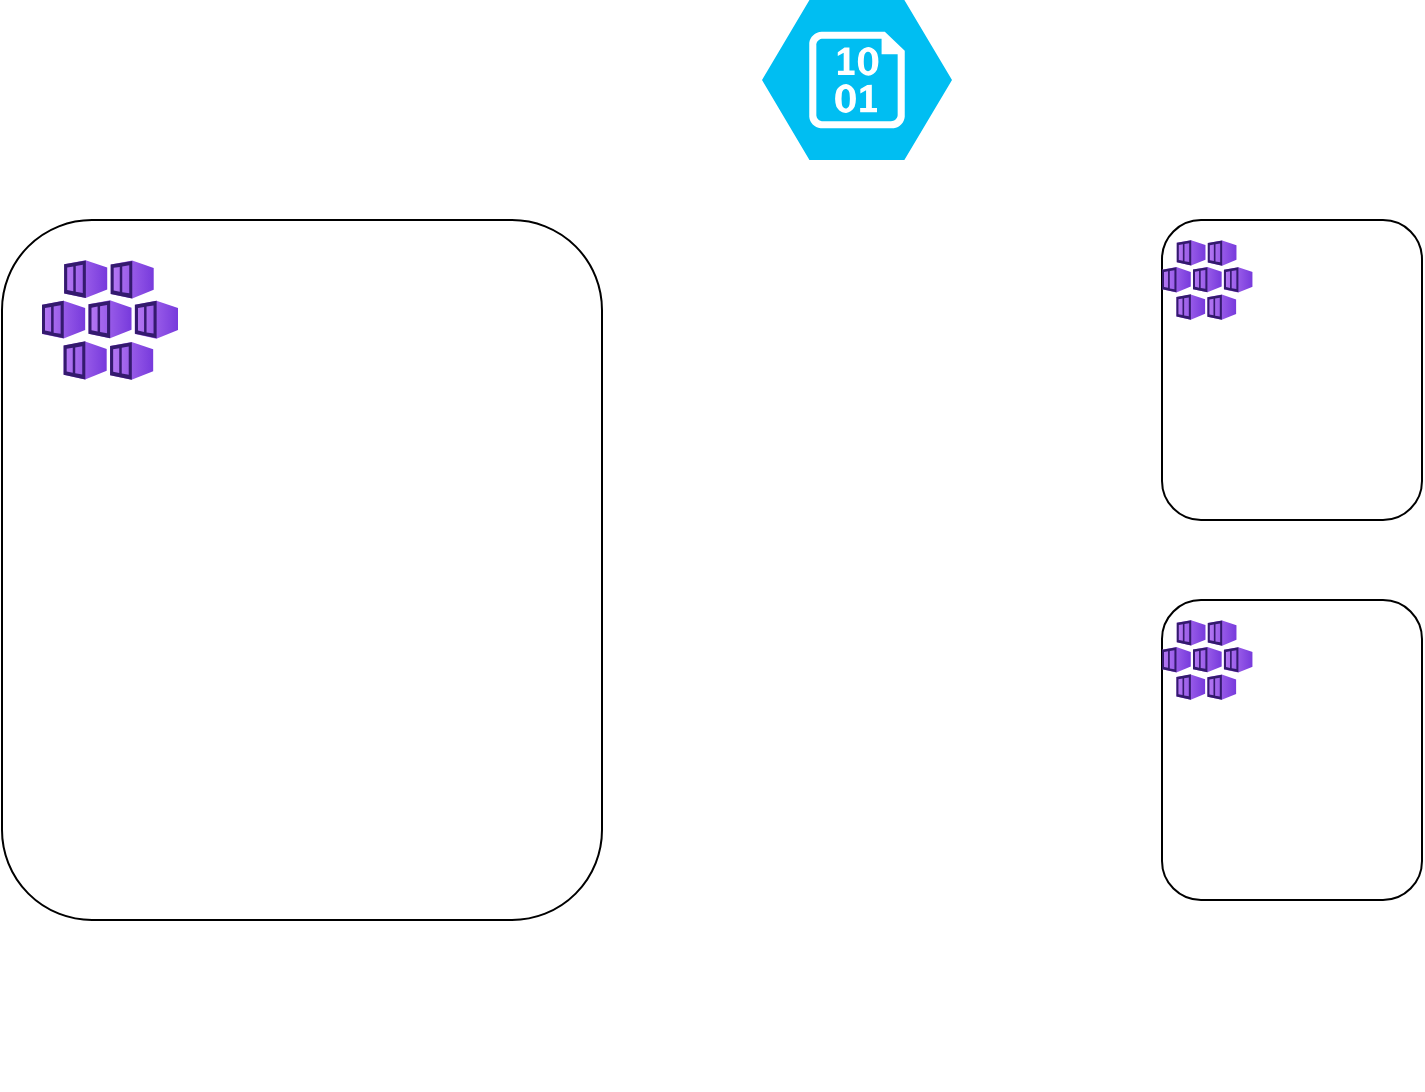 <mxfile version="24.2.7" type="github">
  <diagram name="Page-1" id="RApj-0nbQO1Q3FxsVnuJ">
    <mxGraphModel dx="1026" dy="650" grid="1" gridSize="10" guides="1" tooltips="1" connect="1" arrows="1" fold="1" page="1" pageScale="1" pageWidth="850" pageHeight="1100" math="0" shadow="0">
      <root>
        <mxCell id="0" />
        <mxCell id="1" parent="0" />
        <mxCell id="sZqguTcHC14YNJKMhpEw-3" value="" style="rounded=1;whiteSpace=wrap;html=1;" vertex="1" parent="1">
          <mxGeometry x="20" y="150" width="300" height="350" as="geometry" />
        </mxCell>
        <mxCell id="sZqguTcHC14YNJKMhpEw-4" value="" style="image;aspect=fixed;html=1;points=[];align=center;fontSize=12;image=img/lib/azure2/compute/Kubernetes_Services.svg;" vertex="1" parent="1">
          <mxGeometry x="40" y="170" width="68" height="60" as="geometry" />
        </mxCell>
        <mxCell id="sZqguTcHC14YNJKMhpEw-5" value="" style="verticalLabelPosition=bottom;html=1;verticalAlign=top;align=center;strokeColor=none;fillColor=#00BEF2;shape=mxgraph.azure.storage_blob;" vertex="1" parent="1">
          <mxGeometry x="400" y="40" width="95" height="80" as="geometry" />
        </mxCell>
        <mxCell id="sZqguTcHC14YNJKMhpEw-6" value="" style="rounded=1;whiteSpace=wrap;html=1;" vertex="1" parent="1">
          <mxGeometry x="600" y="150" width="130" height="150" as="geometry" />
        </mxCell>
        <mxCell id="sZqguTcHC14YNJKMhpEw-7" value="" style="rounded=1;whiteSpace=wrap;html=1;" vertex="1" parent="1">
          <mxGeometry x="600" y="340" width="130" height="150" as="geometry" />
        </mxCell>
        <mxCell id="sZqguTcHC14YNJKMhpEw-8" value="" style="shape=image;html=1;verticalAlign=top;verticalLabelPosition=bottom;labelBackgroundColor=#ffffff;imageAspect=0;aspect=fixed;image=https://cdn2.iconfinder.com/data/icons/social-media-2285/512/1_Slack_colored_svg-128.png" vertex="1" parent="1">
          <mxGeometry x="400" y="515" width="70" height="70" as="geometry" />
        </mxCell>
        <mxCell id="sZqguTcHC14YNJKMhpEw-9" value="" style="image;aspect=fixed;html=1;points=[];align=center;fontSize=12;image=img/lib/azure2/compute/Kubernetes_Services.svg;" vertex="1" parent="1">
          <mxGeometry x="600" y="160" width="45.33" height="40" as="geometry" />
        </mxCell>
        <mxCell id="sZqguTcHC14YNJKMhpEw-10" value="" style="image;aspect=fixed;html=1;points=[];align=center;fontSize=12;image=img/lib/azure2/compute/Kubernetes_Services.svg;" vertex="1" parent="1">
          <mxGeometry x="600" y="350" width="45.33" height="40" as="geometry" />
        </mxCell>
      </root>
    </mxGraphModel>
  </diagram>
</mxfile>
